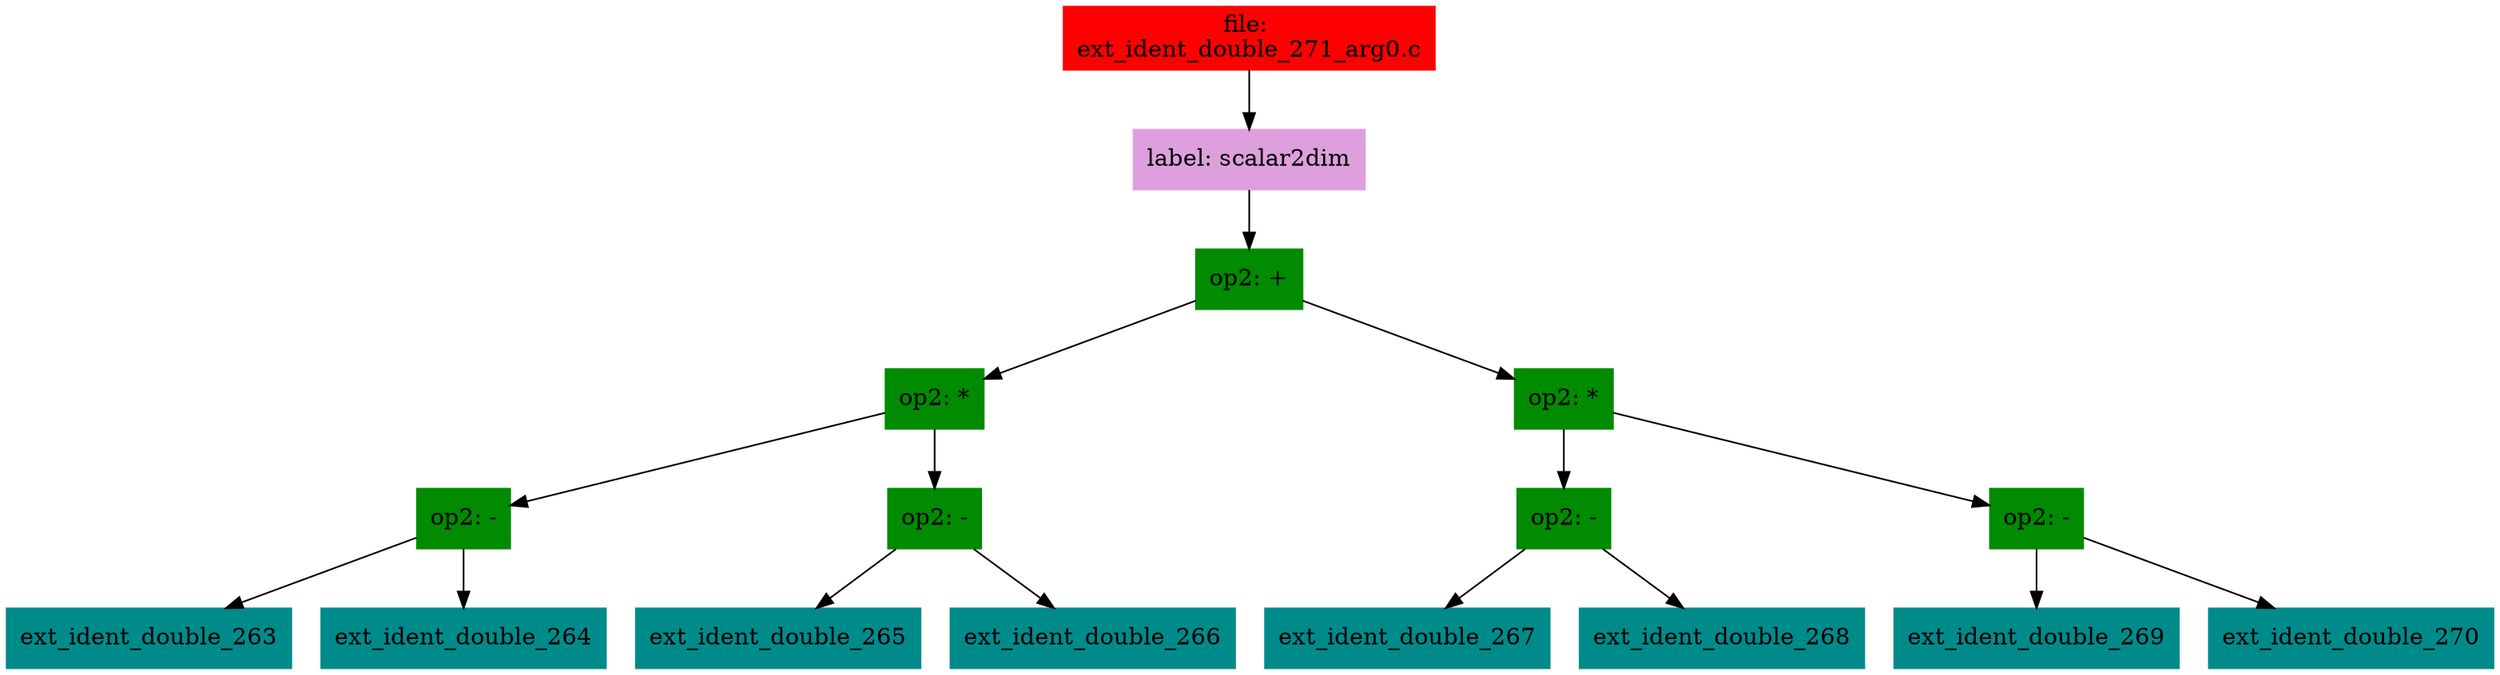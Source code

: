 digraph G {
node [shape=box]

0 [label="file: 
ext_ident_double_271_arg0.c",color=red, style=filled]
1 [label="label: scalar2dim",color=plum, style=filled]
0 -> 1
2 [label="op2: +",color=green4, style=filled]
1 -> 2
3 [label="op2: *",color=green4, style=filled]
2 -> 3
4 [label="op2: -",color=green4, style=filled]
3 -> 4
5 [label="ext_ident_double_263",color=cyan4, style=filled]
4 -> 5
10 [label="ext_ident_double_264",color=cyan4, style=filled]
4 -> 10
15 [label="op2: -",color=green4, style=filled]
3 -> 15
16 [label="ext_ident_double_265",color=cyan4, style=filled]
15 -> 16
23 [label="ext_ident_double_266",color=cyan4, style=filled]
15 -> 23
30 [label="op2: *",color=green4, style=filled]
2 -> 30
31 [label="op2: -",color=green4, style=filled]
30 -> 31
32 [label="ext_ident_double_267",color=cyan4, style=filled]
31 -> 32
37 [label="ext_ident_double_268",color=cyan4, style=filled]
31 -> 37
42 [label="op2: -",color=green4, style=filled]
30 -> 42
43 [label="ext_ident_double_269",color=cyan4, style=filled]
42 -> 43
50 [label="ext_ident_double_270",color=cyan4, style=filled]
42 -> 50


}

